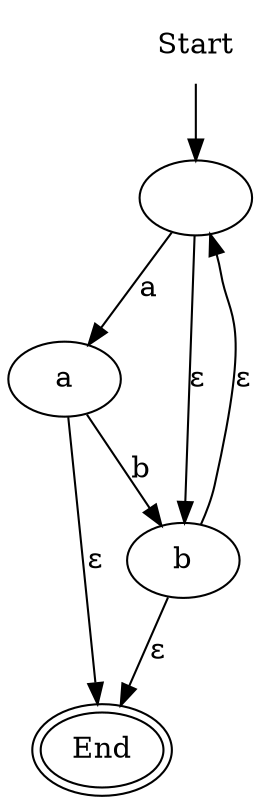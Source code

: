 digraph nfa {

	node [peripheries=0] {Start};
	node [peripheries=1] {};
	Start -> Whatever;
	Whatever [label=" "];
	Whatever -> a [label=a];
	Whatever -> b [label=ε];
	a -> b [label=b];
	a -> End [label=ε];
	b -> Whatever [label=ε];
	b -> End [label=ε];
	End [peripheries=2];
}

